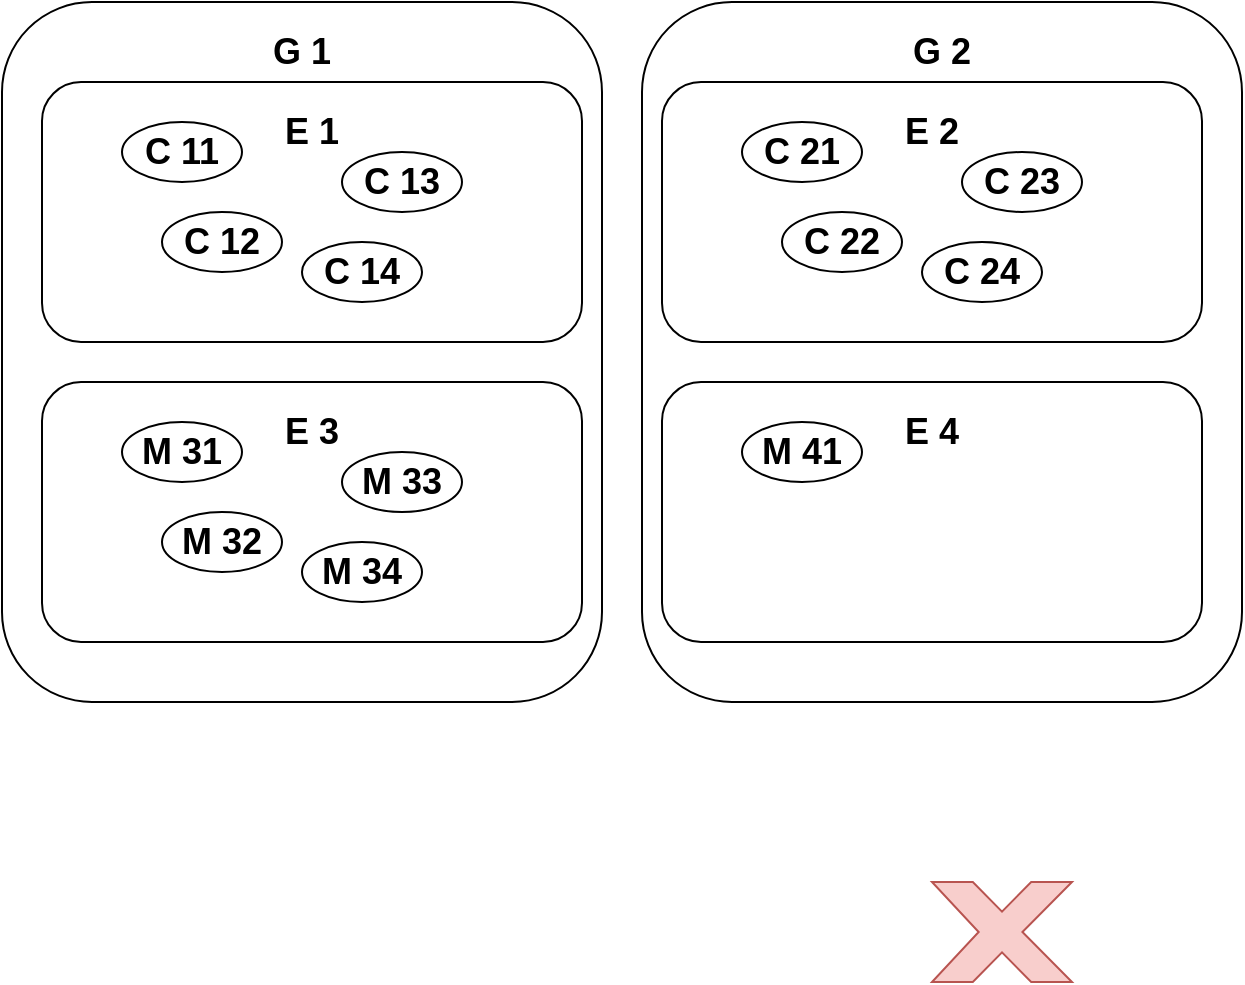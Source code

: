 <mxfile version="10.8.4" type="github"><diagram id="ExGXZWj25vrIYR0_5ic3" name="structure_merchant"><mxGraphModel dx="1154" dy="724" grid="1" gridSize="10" guides="1" tooltips="1" connect="1" arrows="1" fold="1" page="1" pageScale="1" pageWidth="850" pageHeight="1100" math="0" shadow="0"><root><mxCell id="0"/><mxCell id="1" parent="0"/><mxCell id="U8WERH1-IqmPTOpM9Hle-32" value="G 1" style="rounded=1;whiteSpace=wrap;html=1;spacingTop=0;spacing=2;spacingBottom=300;fontStyle=1;fontSize=18;" vertex="1" parent="1"><mxGeometry x="70" y="160" width="300" height="350" as="geometry"/></mxCell><mxCell id="U8WERH1-IqmPTOpM9Hle-31" value="G 2" style="rounded=1;whiteSpace=wrap;html=1;spacingTop=0;spacing=2;spacingBottom=300;fontStyle=1;fontSize=18;" vertex="1" parent="1"><mxGeometry x="390" y="160" width="300" height="350" as="geometry"/></mxCell><mxCell id="U8WERH1-IqmPTOpM9Hle-1" value="E 2" style="rounded=1;whiteSpace=wrap;html=1;spacingTop=0;spacing=2;spacingBottom=80;fontStyle=1;fontSize=18;" vertex="1" parent="1"><mxGeometry x="400" y="200" width="270" height="130" as="geometry"/></mxCell><mxCell id="U8WERH1-IqmPTOpM9Hle-2" value="&lt;div style=&quot;font-size: 18px&quot;&gt;C 21&lt;/div&gt;" style="ellipse;whiteSpace=wrap;html=1;fontStyle=1;fontSize=18;" vertex="1" parent="1"><mxGeometry x="440" y="220" width="60" height="30" as="geometry"/></mxCell><mxCell id="U8WERH1-IqmPTOpM9Hle-3" value="&lt;div style=&quot;font-size: 18px&quot;&gt;C 23&lt;/div&gt;" style="ellipse;whiteSpace=wrap;html=1;fontStyle=1;fontSize=18;" vertex="1" parent="1"><mxGeometry x="550" y="235" width="60" height="30" as="geometry"/></mxCell><mxCell id="U8WERH1-IqmPTOpM9Hle-4" value="&lt;div style=&quot;font-size: 18px&quot;&gt;C 22&lt;/div&gt;" style="ellipse;whiteSpace=wrap;html=1;fontStyle=1;fontSize=18;" vertex="1" parent="1"><mxGeometry x="460" y="265" width="60" height="30" as="geometry"/></mxCell><mxCell id="U8WERH1-IqmPTOpM9Hle-5" value="&lt;div style=&quot;font-size: 18px&quot;&gt;C 24&lt;/div&gt;" style="ellipse;whiteSpace=wrap;html=1;fontStyle=1;fontSize=18;" vertex="1" parent="1"><mxGeometry x="530" y="280" width="60" height="30" as="geometry"/></mxCell><mxCell id="U8WERH1-IqmPTOpM9Hle-11" value="E 4" style="rounded=1;whiteSpace=wrap;html=1;spacingTop=0;spacing=2;spacingBottom=80;fontStyle=1;fontSize=18;" vertex="1" parent="1"><mxGeometry x="400" y="350" width="270" height="130" as="geometry"/></mxCell><mxCell id="U8WERH1-IqmPTOpM9Hle-12" value="&lt;div style=&quot;font-size: 18px&quot;&gt;M 41&lt;/div&gt;" style="ellipse;whiteSpace=wrap;html=1;fontStyle=1;fontSize=18;" vertex="1" parent="1"><mxGeometry x="440" y="370" width="60" height="30" as="geometry"/></mxCell><mxCell id="U8WERH1-IqmPTOpM9Hle-21" value="E 1" style="rounded=1;whiteSpace=wrap;html=1;spacingTop=0;spacing=2;spacingBottom=80;fontStyle=1;fontSize=18;" vertex="1" parent="1"><mxGeometry x="90" y="200" width="270" height="130" as="geometry"/></mxCell><mxCell id="U8WERH1-IqmPTOpM9Hle-22" value="&lt;div style=&quot;font-size: 18px&quot;&gt;C 11&lt;/div&gt;" style="ellipse;whiteSpace=wrap;html=1;fontStyle=1;fontSize=18;" vertex="1" parent="1"><mxGeometry x="130" y="220" width="60" height="30" as="geometry"/></mxCell><mxCell id="U8WERH1-IqmPTOpM9Hle-23" value="&lt;div style=&quot;font-size: 18px&quot;&gt;C 13&lt;/div&gt;" style="ellipse;whiteSpace=wrap;html=1;fontStyle=1;fontSize=18;" vertex="1" parent="1"><mxGeometry x="240" y="235" width="60" height="30" as="geometry"/></mxCell><mxCell id="U8WERH1-IqmPTOpM9Hle-24" value="&lt;div style=&quot;font-size: 18px&quot;&gt;C 12&lt;/div&gt;" style="ellipse;whiteSpace=wrap;html=1;fontStyle=1;fontSize=18;" vertex="1" parent="1"><mxGeometry x="150" y="265" width="60" height="30" as="geometry"/></mxCell><mxCell id="U8WERH1-IqmPTOpM9Hle-25" value="&lt;div style=&quot;font-size: 18px&quot;&gt;C 14&lt;/div&gt;" style="ellipse;whiteSpace=wrap;html=1;fontStyle=1;fontSize=18;" vertex="1" parent="1"><mxGeometry x="220" y="280" width="60" height="30" as="geometry"/></mxCell><mxCell id="U8WERH1-IqmPTOpM9Hle-26" value="E 3" style="rounded=1;whiteSpace=wrap;html=1;spacingTop=0;spacing=2;spacingBottom=80;fontStyle=1;fontSize=18;" vertex="1" parent="1"><mxGeometry x="90" y="350" width="270" height="130" as="geometry"/></mxCell><mxCell id="U8WERH1-IqmPTOpM9Hle-27" value="&lt;div style=&quot;font-size: 18px&quot;&gt;M 31&lt;/div&gt;" style="ellipse;whiteSpace=wrap;html=1;fontStyle=1;fontSize=18;" vertex="1" parent="1"><mxGeometry x="130" y="370" width="60" height="30" as="geometry"/></mxCell><mxCell id="U8WERH1-IqmPTOpM9Hle-28" value="&lt;div style=&quot;font-size: 18px&quot;&gt;M 33&lt;/div&gt;" style="ellipse;whiteSpace=wrap;html=1;fontStyle=1;fontSize=18;" vertex="1" parent="1"><mxGeometry x="240" y="385" width="60" height="30" as="geometry"/></mxCell><mxCell id="U8WERH1-IqmPTOpM9Hle-29" value="&lt;div style=&quot;font-size: 18px&quot;&gt;M 32&lt;/div&gt;" style="ellipse;whiteSpace=wrap;html=1;fontStyle=1;fontSize=18;" vertex="1" parent="1"><mxGeometry x="150" y="415" width="60" height="30" as="geometry"/></mxCell><mxCell id="U8WERH1-IqmPTOpM9Hle-30" value="&lt;div style=&quot;font-size: 18px&quot;&gt;M 34&lt;/div&gt;" style="ellipse;whiteSpace=wrap;html=1;fontStyle=1;fontSize=18;" vertex="1" parent="1"><mxGeometry x="220" y="430" width="60" height="30" as="geometry"/></mxCell><mxCell id="U8WERH1-IqmPTOpM9Hle-33" value="" style="verticalLabelPosition=bottom;verticalAlign=top;html=1;shape=mxgraph.basic.x;fontSize=18;fillColor=#f8cecc;strokeColor=#b85450;" vertex="1" parent="1"><mxGeometry x="535" y="600" width="70" height="50" as="geometry"/></mxCell></root></mxGraphModel></diagram></mxfile>